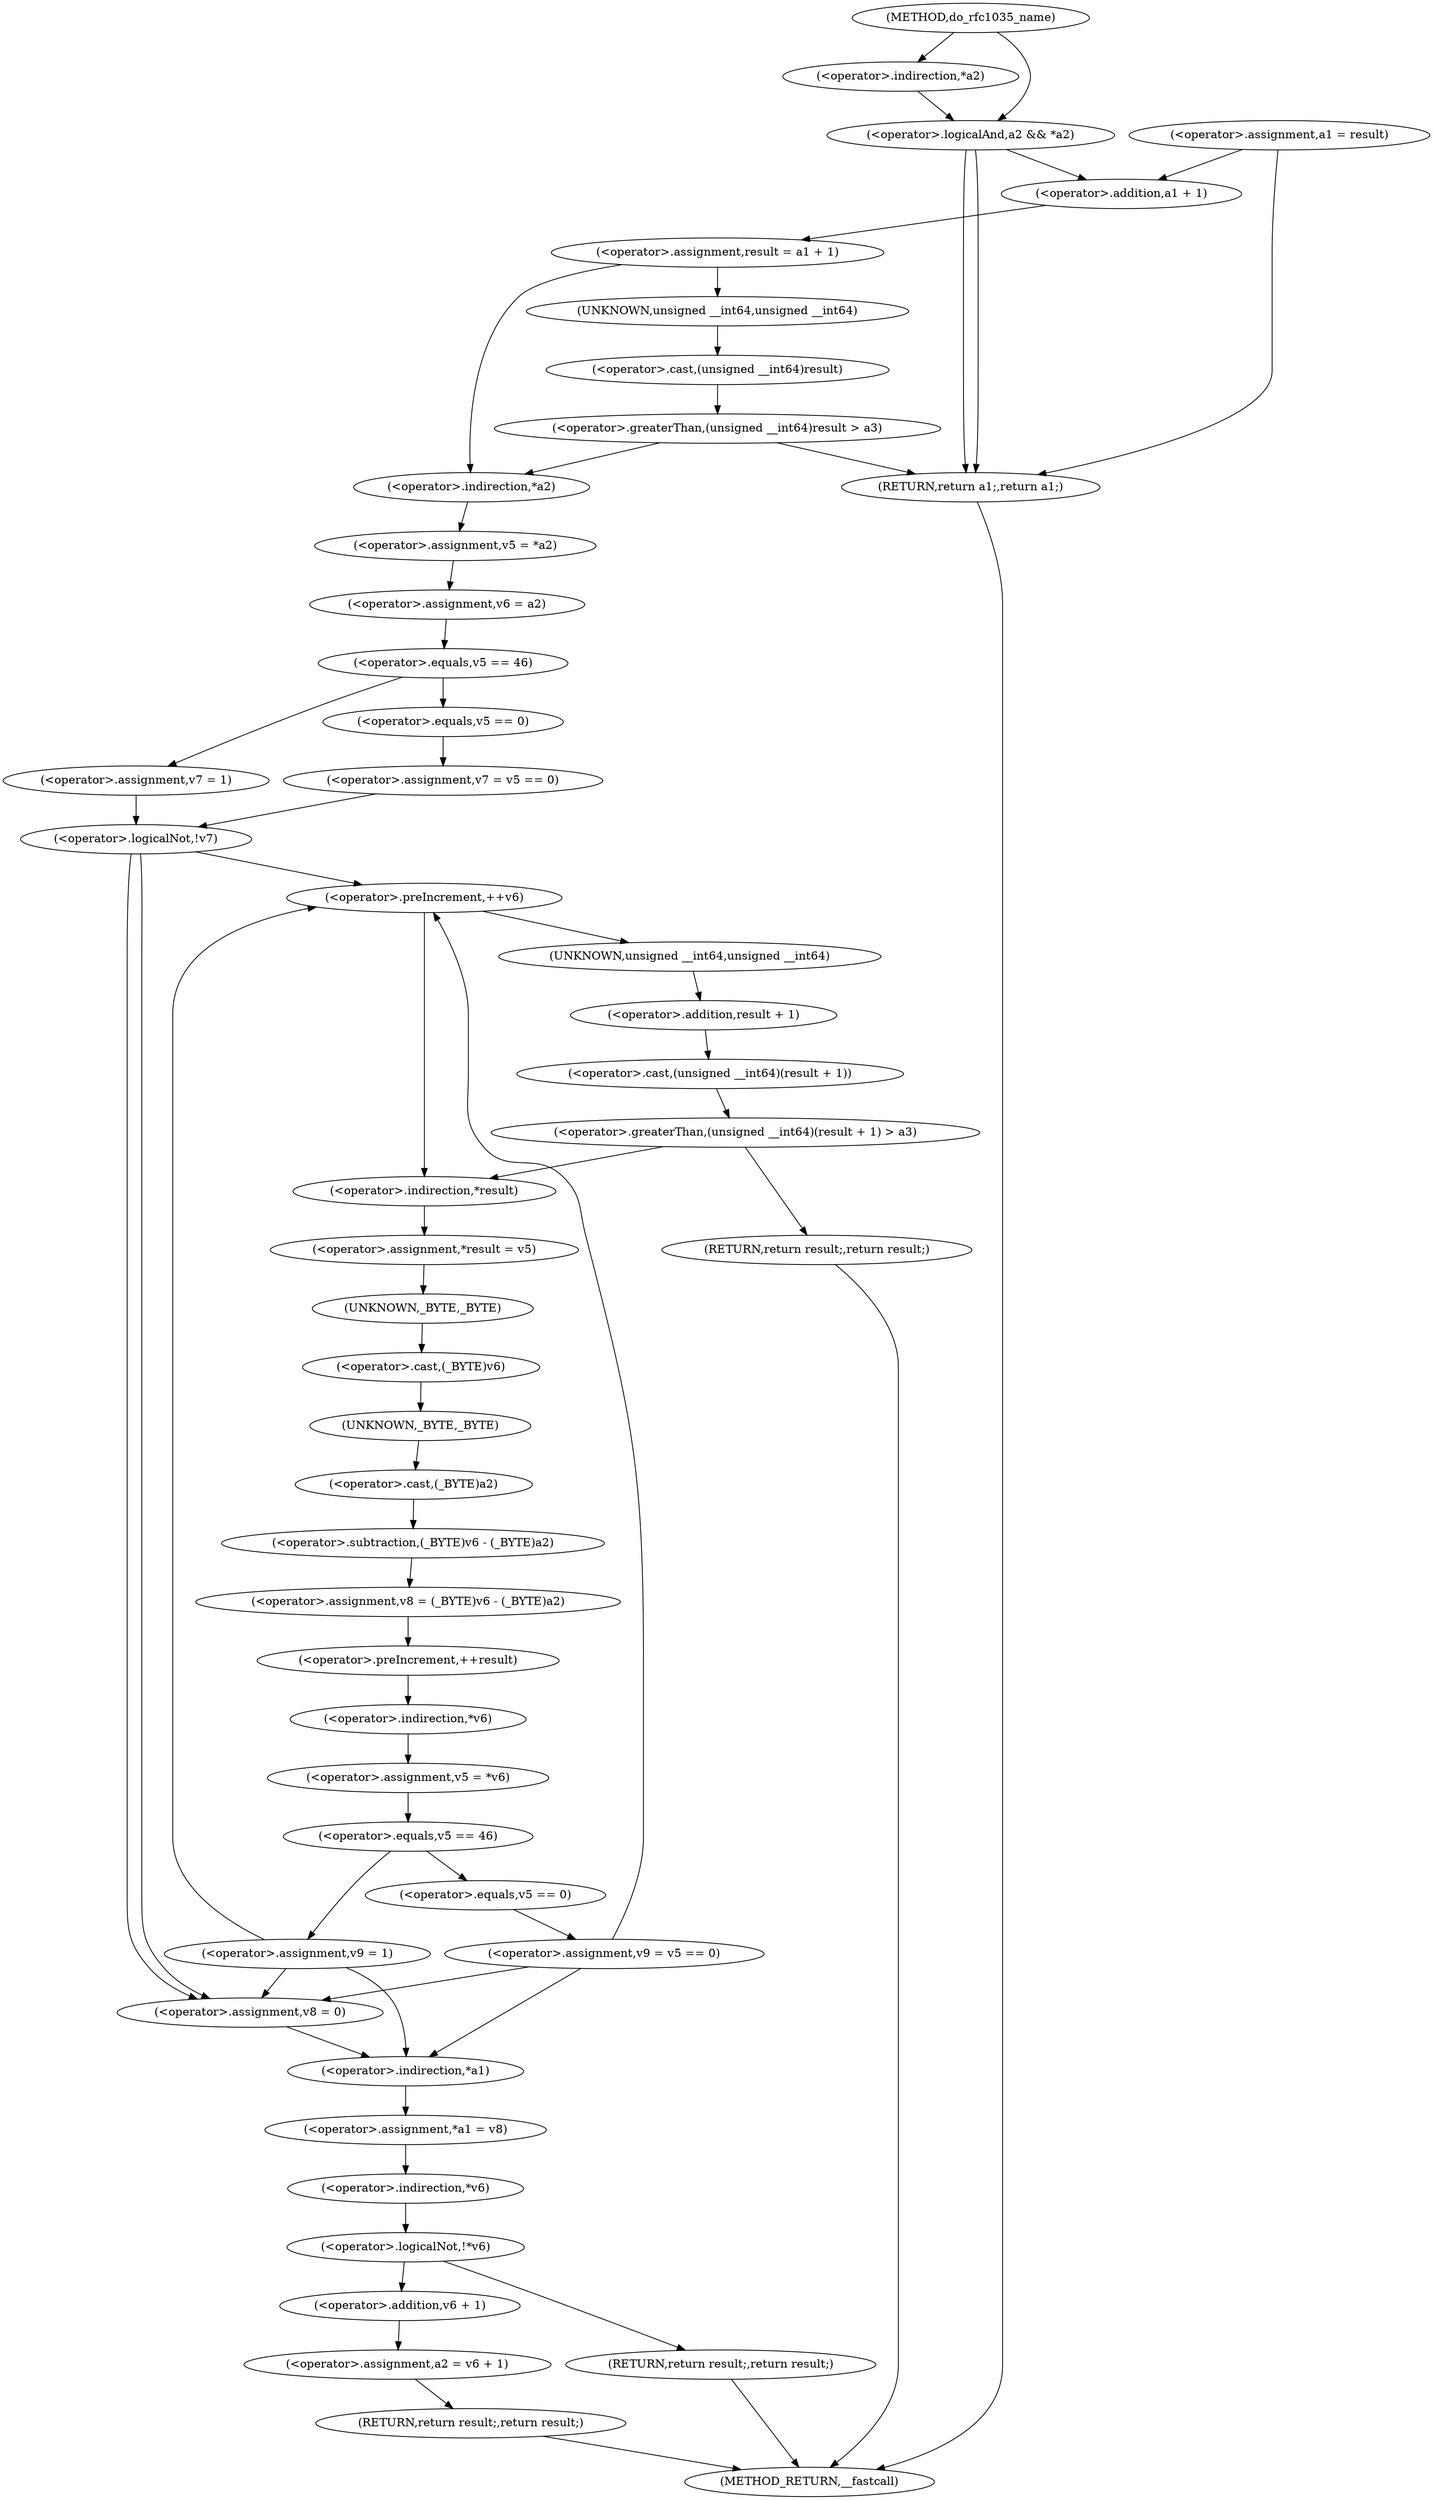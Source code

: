 digraph do_rfc1035_name {  
"1000119" [label = "(<operator>.logicalAnd,a2 && *a2)" ]
"1000121" [label = "(<operator>.indirection,*a2)" ]
"1000127" [label = "(<operator>.assignment,result = a1 + 1)" ]
"1000129" [label = "(<operator>.addition,a1 + 1)" ]
"1000136" [label = "(<operator>.greaterThan,(unsigned __int64)result > a3)" ]
"1000137" [label = "(<operator>.cast,(unsigned __int64)result)" ]
"1000138" [label = "(UNKNOWN,unsigned __int64,unsigned __int64)" ]
"1000142" [label = "(<operator>.assignment,v5 = *a2)" ]
"1000144" [label = "(<operator>.indirection,*a2)" ]
"1000146" [label = "(<operator>.assignment,v6 = a2)" ]
"1000150" [label = "(<operator>.equals,v5 == 46)" ]
"1000153" [label = "(<operator>.assignment,v7 = 1)" ]
"1000157" [label = "(<operator>.assignment,v7 = v5 == 0)" ]
"1000159" [label = "(<operator>.equals,v5 == 0)" ]
"1000163" [label = "(<operator>.logicalNot,!v7)" ]
"1000169" [label = "(<operator>.preIncrement,++v6)" ]
"1000175" [label = "(<operator>.greaterThan,(unsigned __int64)(result + 1) > a3)" ]
"1000176" [label = "(<operator>.cast,(unsigned __int64)(result + 1))" ]
"1000177" [label = "(UNKNOWN,unsigned __int64,unsigned __int64)" ]
"1000178" [label = "(<operator>.addition,result + 1)" ]
"1000182" [label = "(RETURN,return result;,return result;)" ]
"1000184" [label = "(<operator>.assignment,*result = v5)" ]
"1000185" [label = "(<operator>.indirection,*result)" ]
"1000188" [label = "(<operator>.assignment,v8 = (_BYTE)v6 - (_BYTE)a2)" ]
"1000190" [label = "(<operator>.subtraction,(_BYTE)v6 - (_BYTE)a2)" ]
"1000191" [label = "(<operator>.cast,(_BYTE)v6)" ]
"1000192" [label = "(UNKNOWN,_BYTE,_BYTE)" ]
"1000194" [label = "(<operator>.cast,(_BYTE)a2)" ]
"1000195" [label = "(UNKNOWN,_BYTE,_BYTE)" ]
"1000197" [label = "(<operator>.preIncrement,++result)" ]
"1000199" [label = "(<operator>.assignment,v5 = *v6)" ]
"1000201" [label = "(<operator>.indirection,*v6)" ]
"1000204" [label = "(<operator>.equals,v5 == 46)" ]
"1000207" [label = "(<operator>.assignment,v9 = 1)" ]
"1000211" [label = "(<operator>.assignment,v9 = v5 == 0)" ]
"1000213" [label = "(<operator>.equals,v5 == 0)" ]
"1000219" [label = "(<operator>.assignment,v8 = 0)" ]
"1000223" [label = "(<operator>.assignment,*a1 = v8)" ]
"1000224" [label = "(<operator>.indirection,*a1)" ]
"1000228" [label = "(<operator>.logicalNot,!*v6)" ]
"1000229" [label = "(<operator>.indirection,*v6)" ]
"1000231" [label = "(RETURN,return result;,return result;)" ]
"1000233" [label = "(<operator>.assignment,a2 = v6 + 1)" ]
"1000235" [label = "(<operator>.addition,v6 + 1)" ]
"1000238" [label = "(RETURN,return result;,return result;)" ]
"1000240" [label = "(<operator>.assignment,a1 = result)" ]
"1000243" [label = "(RETURN,return a1;,return a1;)" ]
"1000107" [label = "(METHOD,do_rfc1035_name)" ]
"1000245" [label = "(METHOD_RETURN,__fastcall)" ]
  "1000119" -> "1000129" 
  "1000119" -> "1000243" 
  "1000119" -> "1000243" 
  "1000121" -> "1000119" 
  "1000127" -> "1000138" 
  "1000127" -> "1000144" 
  "1000129" -> "1000127" 
  "1000136" -> "1000243" 
  "1000136" -> "1000144" 
  "1000137" -> "1000136" 
  "1000138" -> "1000137" 
  "1000142" -> "1000146" 
  "1000144" -> "1000142" 
  "1000146" -> "1000150" 
  "1000150" -> "1000153" 
  "1000150" -> "1000159" 
  "1000153" -> "1000163" 
  "1000157" -> "1000163" 
  "1000159" -> "1000157" 
  "1000163" -> "1000169" 
  "1000163" -> "1000219" 
  "1000163" -> "1000219" 
  "1000169" -> "1000177" 
  "1000169" -> "1000185" 
  "1000175" -> "1000182" 
  "1000175" -> "1000185" 
  "1000176" -> "1000175" 
  "1000177" -> "1000178" 
  "1000178" -> "1000176" 
  "1000182" -> "1000245" 
  "1000184" -> "1000192" 
  "1000185" -> "1000184" 
  "1000188" -> "1000197" 
  "1000190" -> "1000188" 
  "1000191" -> "1000195" 
  "1000192" -> "1000191" 
  "1000194" -> "1000190" 
  "1000195" -> "1000194" 
  "1000197" -> "1000201" 
  "1000199" -> "1000204" 
  "1000201" -> "1000199" 
  "1000204" -> "1000207" 
  "1000204" -> "1000213" 
  "1000207" -> "1000169" 
  "1000207" -> "1000219" 
  "1000207" -> "1000224" 
  "1000211" -> "1000169" 
  "1000211" -> "1000219" 
  "1000211" -> "1000224" 
  "1000213" -> "1000211" 
  "1000219" -> "1000224" 
  "1000223" -> "1000229" 
  "1000224" -> "1000223" 
  "1000228" -> "1000231" 
  "1000228" -> "1000235" 
  "1000229" -> "1000228" 
  "1000231" -> "1000245" 
  "1000233" -> "1000238" 
  "1000235" -> "1000233" 
  "1000238" -> "1000245" 
  "1000240" -> "1000129" 
  "1000240" -> "1000243" 
  "1000243" -> "1000245" 
  "1000107" -> "1000119" 
  "1000107" -> "1000121" 
}
